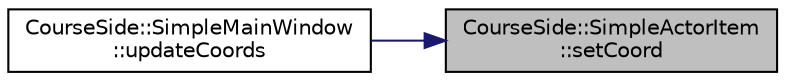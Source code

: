 digraph "CourseSide::SimpleActorItem::setCoord"
{
 // LATEX_PDF_SIZE
  edge [fontname="Helvetica",fontsize="10",labelfontname="Helvetica",labelfontsize="10"];
  node [fontname="Helvetica",fontsize="10",shape=record];
  rankdir="RL";
  Node1 [label="CourseSide::SimpleActorItem\l::setCoord",height=0.2,width=0.4,color="black", fillcolor="grey75", style="filled", fontcolor="black",tooltip=" "];
  Node1 -> Node2 [dir="back",color="midnightblue",fontsize="10",style="solid",fontname="Helvetica"];
  Node2 [label="CourseSide::SimpleMainWindow\l::updateCoords",height=0.2,width=0.4,color="black", fillcolor="white", style="filled",URL="$class_course_side_1_1_simple_main_window.html#a65927a370ecc0c7f1cafc551eaf1f82c",tooltip=" "];
}

